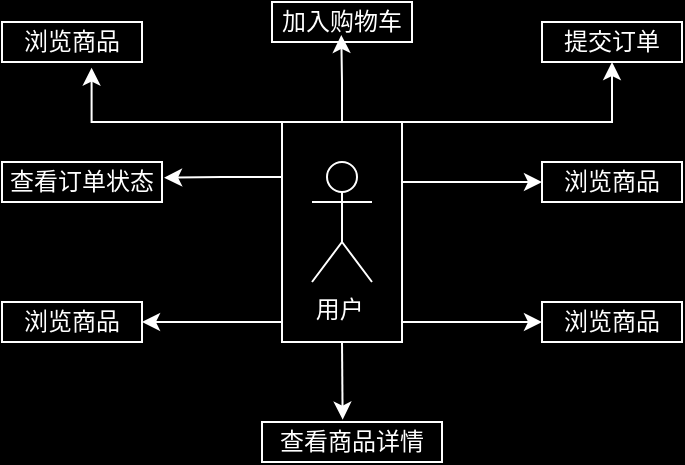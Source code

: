 <mxfile version="25.0.3">
  <diagram name="第 1 页" id="o5ZcaRR9F2hqXv5AHus1">
    <mxGraphModel dx="472" dy="532" grid="0" gridSize="10" guides="1" tooltips="1" connect="1" arrows="1" fold="1" page="1" pageScale="1" pageWidth="827" pageHeight="1169" background="#000000" math="0" shadow="0">
      <root>
        <mxCell id="0" />
        <mxCell id="1" parent="0" />
        <mxCell id="onk6U51eOw3HvYo8qniG-26" style="edgeStyle=orthogonalEdgeStyle;rounded=0;orthogonalLoop=1;jettySize=auto;html=1;exitX=1;exitY=0;exitDx=0;exitDy=0;entryX=0.5;entryY=1;entryDx=0;entryDy=0;fillColor=none;strokeColor=#FFFFFF;fontColor=#FFFFFF;" parent="1" source="onk6U51eOw3HvYo8qniG-23" target="onk6U51eOw3HvYo8qniG-5" edge="1">
          <mxGeometry relative="1" as="geometry">
            <Array as="points">
              <mxPoint x="435" y="190" />
            </Array>
          </mxGeometry>
        </mxCell>
        <mxCell id="onk6U51eOw3HvYo8qniG-27" style="edgeStyle=orthogonalEdgeStyle;rounded=0;orthogonalLoop=1;jettySize=auto;html=1;exitX=1;exitY=0.25;exitDx=0;exitDy=0;entryX=0;entryY=0.5;entryDx=0;entryDy=0;fillColor=none;strokeColor=#FFFFFF;fontColor=#FFFFFF;" parent="1" source="onk6U51eOw3HvYo8qniG-23" target="onk6U51eOw3HvYo8qniG-6" edge="1">
          <mxGeometry relative="1" as="geometry">
            <Array as="points">
              <mxPoint x="330" y="220" />
            </Array>
          </mxGeometry>
        </mxCell>
        <mxCell id="onk6U51eOw3HvYo8qniG-32" style="edgeStyle=orthogonalEdgeStyle;rounded=0;orthogonalLoop=1;jettySize=auto;html=1;exitX=1;exitY=0.75;exitDx=0;exitDy=0;fillColor=none;strokeColor=#FFFFFF;fontColor=#FFFFFF;" parent="1" source="onk6U51eOw3HvYo8qniG-23" target="onk6U51eOw3HvYo8qniG-3" edge="1">
          <mxGeometry relative="1" as="geometry">
            <Array as="points">
              <mxPoint x="330" y="290" />
            </Array>
          </mxGeometry>
        </mxCell>
        <mxCell id="onk6U51eOw3HvYo8qniG-34" style="edgeStyle=orthogonalEdgeStyle;rounded=0;orthogonalLoop=1;jettySize=auto;html=1;exitX=0;exitY=1;exitDx=0;exitDy=0;entryX=1;entryY=0.5;entryDx=0;entryDy=0;fillColor=none;strokeColor=#FFFFFF;fontColor=#FFFFFF;" parent="1" source="onk6U51eOw3HvYo8qniG-23" target="onk6U51eOw3HvYo8qniG-8" edge="1">
          <mxGeometry relative="1" as="geometry">
            <Array as="points">
              <mxPoint x="270" y="290" />
            </Array>
          </mxGeometry>
        </mxCell>
        <mxCell id="onk6U51eOw3HvYo8qniG-23" value="" style="rounded=0;whiteSpace=wrap;html=1;fillColor=none;strokeColor=#FFFFFF;fontColor=#FFFFFF;" parent="1" vertex="1">
          <mxGeometry x="270" y="190" width="60" height="110" as="geometry" />
        </mxCell>
        <mxCell id="onk6U51eOw3HvYo8qniG-1" value="用户&amp;nbsp;" style="shape=umlActor;verticalLabelPosition=bottom;verticalAlign=top;html=1;outlineConnect=0;fillColor=none;strokeColor=#FFFFFF;fontColor=#FFFFFF;" parent="1" vertex="1">
          <mxGeometry x="285" y="210" width="30" height="60" as="geometry" />
        </mxCell>
        <mxCell id="onk6U51eOw3HvYo8qniG-2" value="查看订单状态" style="rounded=0;whiteSpace=wrap;html=1;fillColor=none;strokeColor=#FFFFFF;fontColor=#FFFFFF;" parent="1" vertex="1">
          <mxGeometry x="130" y="210" width="80" height="20" as="geometry" />
        </mxCell>
        <mxCell id="onk6U51eOw3HvYo8qniG-3" value="浏览商品" style="rounded=0;whiteSpace=wrap;html=1;fillColor=none;strokeColor=#FFFFFF;fontColor=#FFFFFF;" parent="1" vertex="1">
          <mxGeometry x="400" y="280" width="70" height="20" as="geometry" />
        </mxCell>
        <mxCell id="onk6U51eOw3HvYo8qniG-4" value="查看商品详情" style="rounded=0;whiteSpace=wrap;html=1;fillColor=none;strokeColor=#FFFFFF;fontColor=#FFFFFF;" parent="1" vertex="1">
          <mxGeometry x="260" y="340" width="90" height="20" as="geometry" />
        </mxCell>
        <mxCell id="onk6U51eOw3HvYo8qniG-5" value="提交订单" style="rounded=0;whiteSpace=wrap;html=1;fillColor=none;strokeColor=#FFFFFF;fontColor=#FFFFFF;" parent="1" vertex="1">
          <mxGeometry x="400" y="140" width="70" height="20" as="geometry" />
        </mxCell>
        <mxCell id="onk6U51eOw3HvYo8qniG-6" value="浏览商品" style="rounded=0;whiteSpace=wrap;html=1;fillColor=none;strokeColor=#FFFFFF;fontColor=#FFFFFF;" parent="1" vertex="1">
          <mxGeometry x="400" y="210" width="70" height="20" as="geometry" />
        </mxCell>
        <mxCell id="onk6U51eOw3HvYo8qniG-7" value="浏览商品" style="rounded=0;whiteSpace=wrap;html=1;fillColor=none;strokeColor=#FFFFFF;fontColor=#FFFFFF;" parent="1" vertex="1">
          <mxGeometry x="130" y="140" width="70" height="20" as="geometry" />
        </mxCell>
        <mxCell id="onk6U51eOw3HvYo8qniG-8" value="浏览商品" style="rounded=0;whiteSpace=wrap;html=1;fillColor=none;strokeColor=#FFFFFF;fontColor=#FFFFFF;" parent="1" vertex="1">
          <mxGeometry x="130" y="280" width="70" height="20" as="geometry" />
        </mxCell>
        <mxCell id="onk6U51eOw3HvYo8qniG-13" value="加入购物车" style="rounded=0;whiteSpace=wrap;html=1;fillColor=none;strokeColor=#FFFFFF;fontColor=#FFFFFF;" parent="1" vertex="1">
          <mxGeometry x="265" y="130" width="70" height="20" as="geometry" />
        </mxCell>
        <mxCell id="onk6U51eOw3HvYo8qniG-25" style="edgeStyle=orthogonalEdgeStyle;rounded=0;orthogonalLoop=1;jettySize=auto;html=1;exitX=0.5;exitY=0;exitDx=0;exitDy=0;entryX=0.495;entryY=0.824;entryDx=0;entryDy=0;entryPerimeter=0;fillColor=none;strokeColor=#FFFFFF;fontColor=#FFFFFF;" parent="1" source="onk6U51eOw3HvYo8qniG-23" target="onk6U51eOw3HvYo8qniG-13" edge="1">
          <mxGeometry relative="1" as="geometry" />
        </mxCell>
        <mxCell id="onk6U51eOw3HvYo8qniG-28" style="edgeStyle=orthogonalEdgeStyle;rounded=0;orthogonalLoop=1;jettySize=auto;html=1;exitX=0;exitY=0;exitDx=0;exitDy=0;entryX=0.64;entryY=1.141;entryDx=0;entryDy=0;entryPerimeter=0;fillColor=none;strokeColor=#FFFFFF;fontColor=#FFFFFF;" parent="1" source="onk6U51eOw3HvYo8qniG-23" target="onk6U51eOw3HvYo8qniG-7" edge="1">
          <mxGeometry relative="1" as="geometry">
            <Array as="points">
              <mxPoint x="175" y="190" />
            </Array>
          </mxGeometry>
        </mxCell>
        <mxCell id="onk6U51eOw3HvYo8qniG-31" style="edgeStyle=orthogonalEdgeStyle;rounded=0;orthogonalLoop=1;jettySize=auto;html=1;exitX=0;exitY=0.25;exitDx=0;exitDy=0;entryX=1.013;entryY=0.392;entryDx=0;entryDy=0;entryPerimeter=0;fillColor=none;strokeColor=#FFFFFF;fontColor=#FFFFFF;" parent="1" source="onk6U51eOw3HvYo8qniG-23" target="onk6U51eOw3HvYo8qniG-2" edge="1">
          <mxGeometry relative="1" as="geometry" />
        </mxCell>
        <mxCell id="onk6U51eOw3HvYo8qniG-33" style="edgeStyle=orthogonalEdgeStyle;rounded=0;orthogonalLoop=1;jettySize=auto;html=1;exitX=0.5;exitY=1;exitDx=0;exitDy=0;entryX=0.448;entryY=-0.059;entryDx=0;entryDy=0;entryPerimeter=0;fillColor=none;strokeColor=#FFFFFF;fontColor=#FFFFFF;" parent="1" source="onk6U51eOw3HvYo8qniG-23" target="onk6U51eOw3HvYo8qniG-4" edge="1">
          <mxGeometry relative="1" as="geometry" />
        </mxCell>
      </root>
    </mxGraphModel>
  </diagram>
</mxfile>
